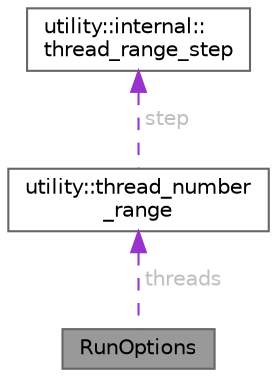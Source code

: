 digraph "RunOptions"
{
 // LATEX_PDF_SIZE
  bgcolor="transparent";
  edge [fontname=Helvetica,fontsize=10,labelfontname=Helvetica,labelfontsize=10];
  node [fontname=Helvetica,fontsize=10,shape=box,height=0.2,width=0.4];
  Node1 [id="Node000001",label="RunOptions",height=0.2,width=0.4,color="gray40", fillcolor="grey60", style="filled", fontcolor="black",tooltip=" "];
  Node2 -> Node1 [id="edge1_Node000001_Node000002",dir="back",color="darkorchid3",style="dashed",tooltip=" ",label=" threads",fontcolor="grey" ];
  Node2 [id="Node000002",label="utility::thread_number\l_range",height=0.2,width=0.4,color="gray40", fillcolor="white", style="filled",URL="$structutility_1_1thread__number__range.html",tooltip=" "];
  Node3 -> Node2 [id="edge2_Node000002_Node000003",dir="back",color="darkorchid3",style="dashed",tooltip=" ",label=" step",fontcolor="grey" ];
  Node3 [id="Node000003",label="utility::internal::\lthread_range_step",height=0.2,width=0.4,color="gray40", fillcolor="white", style="filled",URL="$structutility_1_1internal_1_1thread__range__step.html",tooltip=" "];
}
